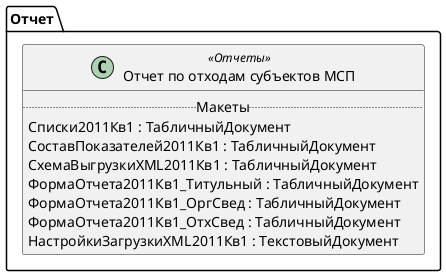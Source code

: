 ﻿@startuml РегламентированныйОтчетОтходыСубъектовМСП
'!include templates.wsd
'..\include templates.wsd
class Отчет.РегламентированныйОтчетОтходыСубъектовМСП as "Отчет по отходам субъектов МСП" <<Отчеты>>
{
..Макеты..
Списки2011Кв1 : ТабличныйДокумент
СоставПоказателей2011Кв1 : ТабличныйДокумент
СхемаВыгрузкиXML2011Кв1 : ТабличныйДокумент
ФормаОтчета2011Кв1_Титульный : ТабличныйДокумент
ФормаОтчета2011Кв1_ОргСвед : ТабличныйДокумент
ФормаОтчета2011Кв1_ОтхСвед : ТабличныйДокумент
НастройкиЗагрузкиXML2011Кв1 : ТекстовыйДокумент
}
@enduml
